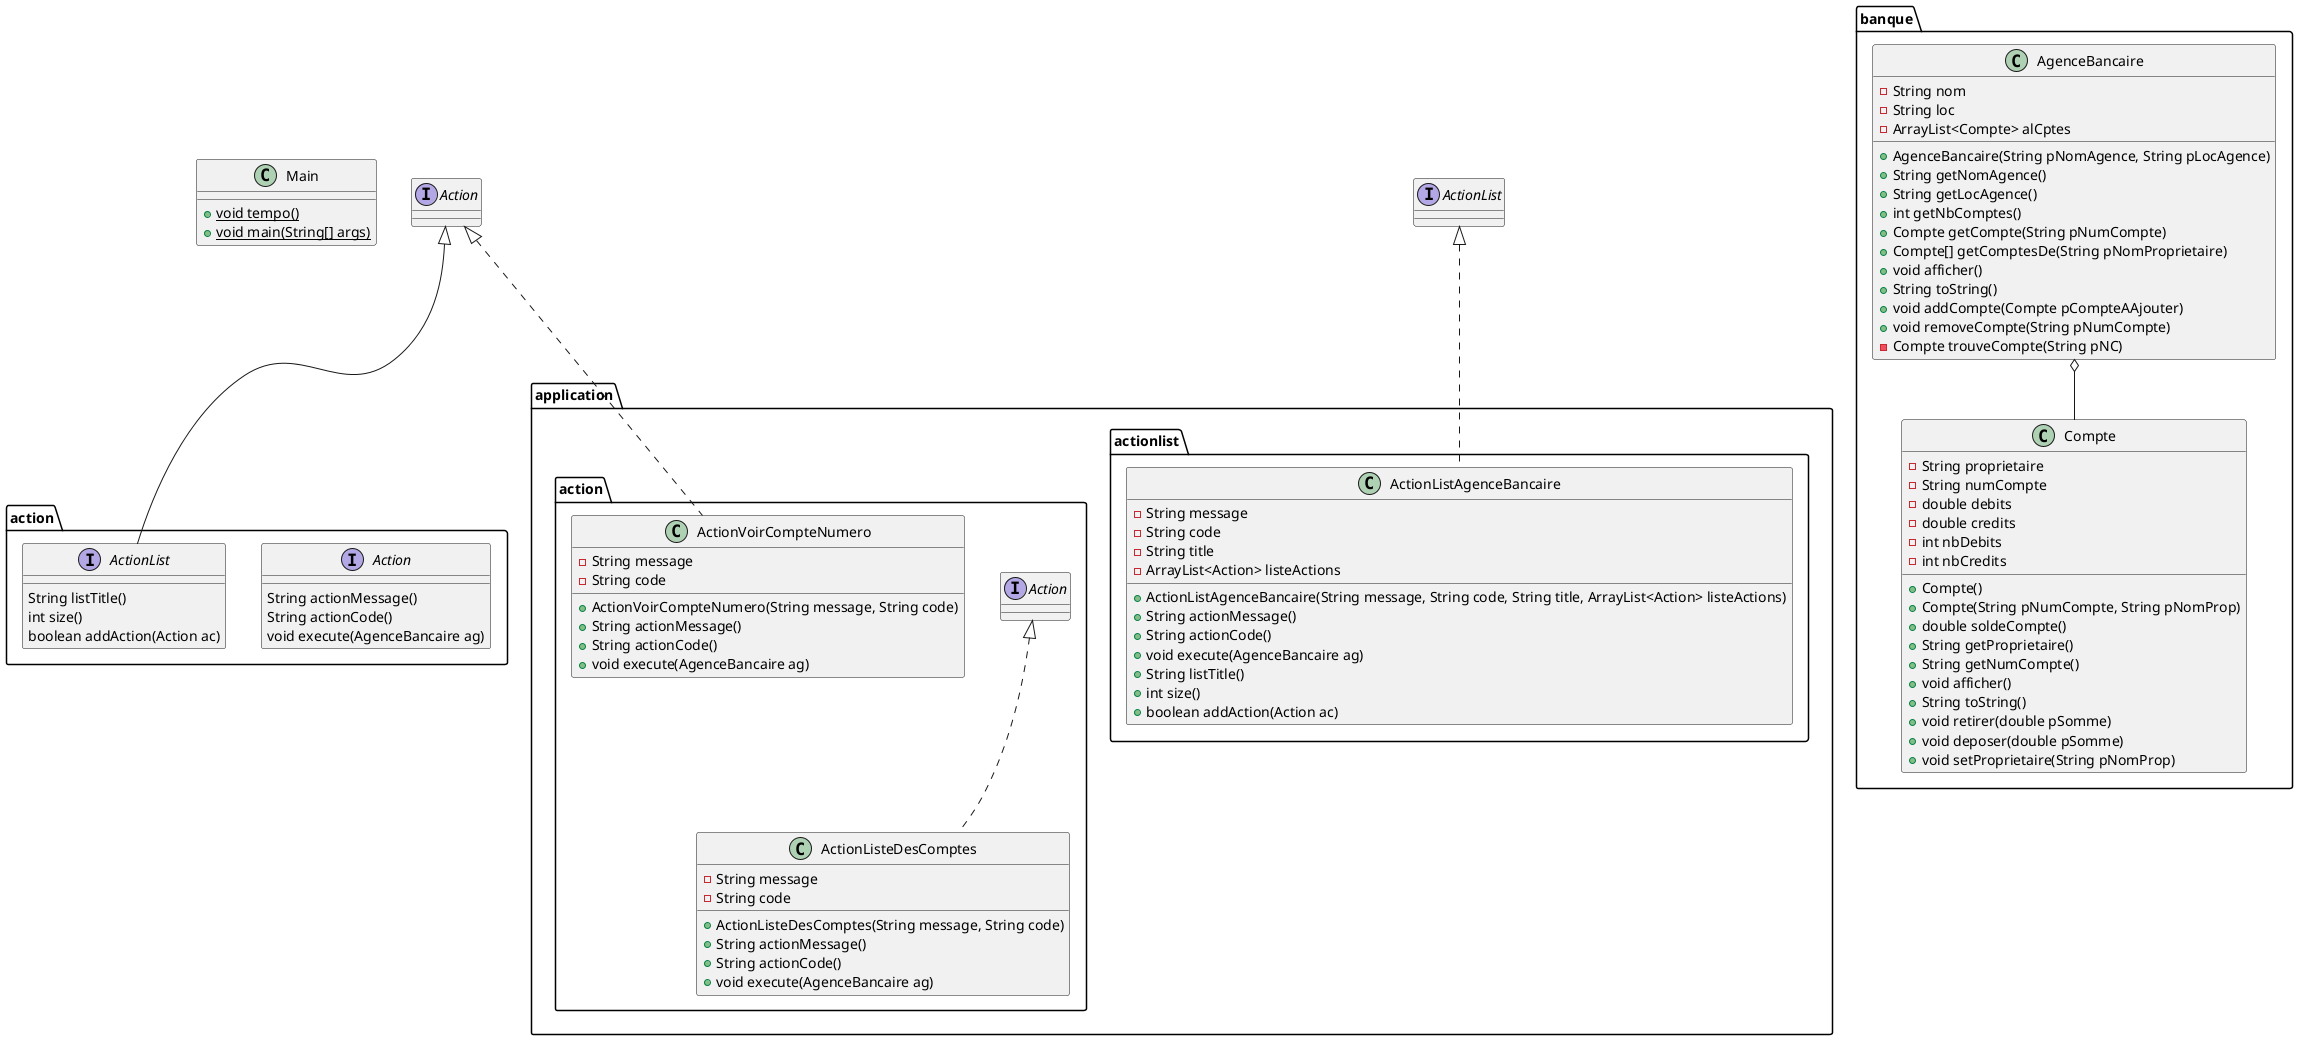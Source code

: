 @startuml
class Main [[java:Main]] {
	+{static}void tempo()
	+{static}void main(String[] args)
}

package "action"{
interface Action [[java:action.Action]] {
	String actionMessage()
	String actionCode()
	void execute(AgenceBancaire ag)
}
interface ActionList [[java:action.ActionList]] {
	String listTitle()
	int size()
	boolean addAction(Action ac)
}
}
interface Action [[java:action.Action]] {
}
Action <|-- ActionList

package "application.action"{
class ActionListeDesComptes [[java:application.action.ActionListeDesComptes]] {
	-String message
	-String code
	+ActionListeDesComptes(String message, String code)
	+String actionMessage()
	+String actionCode()
	+void execute(AgenceBancaire ag)
}
interface Action [[java:action.Action]] {
}
Action <|.. ActionListeDesComptes
class ActionVoirCompteNumero [[java:application.action.ActionVoirCompteNumero]] {
	-String message
	-String code
	+ActionVoirCompteNumero(String message, String code)
	+String actionMessage()
	+String actionCode()
	+void execute(AgenceBancaire ag)
}
}
interface Action [[java:action.Action]] {
}
Action <|.. ActionVoirCompteNumero

package "application.actionlist"{
class ActionListAgenceBancaire [[java:application.actionlist.ActionListAgenceBancaire]] {
	-String message
	-String code
	-String title
	-ArrayList<Action> listeActions
	+ActionListAgenceBancaire(String message, String code, String title, ArrayList<Action> listeActions)
	+String actionMessage()
	+String actionCode()
	+void execute(AgenceBancaire ag)
	+String listTitle()
	+int size()
	+boolean addAction(Action ac)
}
}
interface ActionList [[java:action.ActionList]] {
}
ActionList <|.. ActionListAgenceBancaire

package "banque"{
class AgenceBancaire [[java:banque.AgenceBancaire]] {
	-String nom
	-String loc
	-ArrayList<Compte> alCptes
	+AgenceBancaire(String pNomAgence, String pLocAgence)
	+String getNomAgence()
	+String getLocAgence()
	+int getNbComptes()
	+Compte getCompte(String pNumCompte)
	+Compte[] getComptesDe(String pNomProprietaire)
	+void afficher()
	+String toString()
	+void addCompte(Compte pCompteAAjouter)
	+void removeCompte(String pNumCompte)
	-Compte trouveCompte(String pNC)
}
class Compte [[java:banque.Compte]] {
	-String proprietaire
	-String numCompte
	-double debits
	-double credits
	-int nbDebits
	-int nbCredits
	+Compte()
	+Compte(String pNumCompte, String pNomProp)
	+double soldeCompte()
	+String getProprietaire()
	+String getNumCompte()
	+void afficher()
	+String toString()
	+void retirer(double pSomme)
	+void deposer(double pSomme)
	+void setProprietaire(String pNomProp)
}
}
AgenceBancaire o-- Compte
@enduml